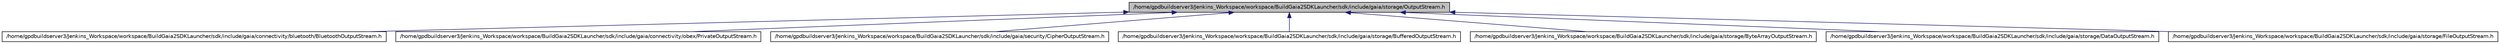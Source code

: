 digraph G
{
  edge [fontname="Helvetica",fontsize="10",labelfontname="Helvetica",labelfontsize="10"];
  node [fontname="Helvetica",fontsize="10",shape=record];
  Node1 [label="/home/gpdbuildserver3/Jenkins_Workspace/workspace/BuildGaia2SDKLauncher/sdk/include/gaia/storage/OutputStream.h",height=0.2,width=0.4,color="black", fillcolor="grey75", style="filled" fontcolor="black"];
  Node1 -> Node2 [dir=back,color="midnightblue",fontsize="10",style="solid",fontname="Helvetica"];
  Node2 [label="/home/gpdbuildserver3/Jenkins_Workspace/workspace/BuildGaia2SDKLauncher/sdk/include/gaia/connectivity/bluetooth/BluetoothOutputStream.h",height=0.2,width=0.4,color="black", fillcolor="white", style="filled",URL="$d7/dd4/_bluetooth_output_stream_8h.html"];
  Node1 -> Node3 [dir=back,color="midnightblue",fontsize="10",style="solid",fontname="Helvetica"];
  Node3 [label="/home/gpdbuildserver3/Jenkins_Workspace/workspace/BuildGaia2SDKLauncher/sdk/include/gaia/connectivity/obex/PrivateOutputStream.h",height=0.2,width=0.4,color="black", fillcolor="white", style="filled",URL="$d1/dcb/_private_output_stream_8h.html"];
  Node1 -> Node4 [dir=back,color="midnightblue",fontsize="10",style="solid",fontname="Helvetica"];
  Node4 [label="/home/gpdbuildserver3/Jenkins_Workspace/workspace/BuildGaia2SDKLauncher/sdk/include/gaia/security/CipherOutputStream.h",height=0.2,width=0.4,color="black", fillcolor="white", style="filled",URL="$d6/d22/_cipher_output_stream_8h.html"];
  Node1 -> Node5 [dir=back,color="midnightblue",fontsize="10",style="solid",fontname="Helvetica"];
  Node5 [label="/home/gpdbuildserver3/Jenkins_Workspace/workspace/BuildGaia2SDKLauncher/sdk/include/gaia/storage/BufferedOutputStream.h",height=0.2,width=0.4,color="black", fillcolor="white", style="filled",URL="$d6/db0/_buffered_output_stream_8h.html"];
  Node1 -> Node6 [dir=back,color="midnightblue",fontsize="10",style="solid",fontname="Helvetica"];
  Node6 [label="/home/gpdbuildserver3/Jenkins_Workspace/workspace/BuildGaia2SDKLauncher/sdk/include/gaia/storage/ByteArrayOutputStream.h",height=0.2,width=0.4,color="black", fillcolor="white", style="filled",URL="$d5/d81/_byte_array_output_stream_8h.html"];
  Node1 -> Node7 [dir=back,color="midnightblue",fontsize="10",style="solid",fontname="Helvetica"];
  Node7 [label="/home/gpdbuildserver3/Jenkins_Workspace/workspace/BuildGaia2SDKLauncher/sdk/include/gaia/storage/DataOutputStream.h",height=0.2,width=0.4,color="black", fillcolor="white", style="filled",URL="$d8/d0e/_data_output_stream_8h.html"];
  Node1 -> Node8 [dir=back,color="midnightblue",fontsize="10",style="solid",fontname="Helvetica"];
  Node8 [label="/home/gpdbuildserver3/Jenkins_Workspace/workspace/BuildGaia2SDKLauncher/sdk/include/gaia/storage/FileOutputStream.h",height=0.2,width=0.4,color="black", fillcolor="white", style="filled",URL="$dd/da5/_file_output_stream_8h.html"];
}
